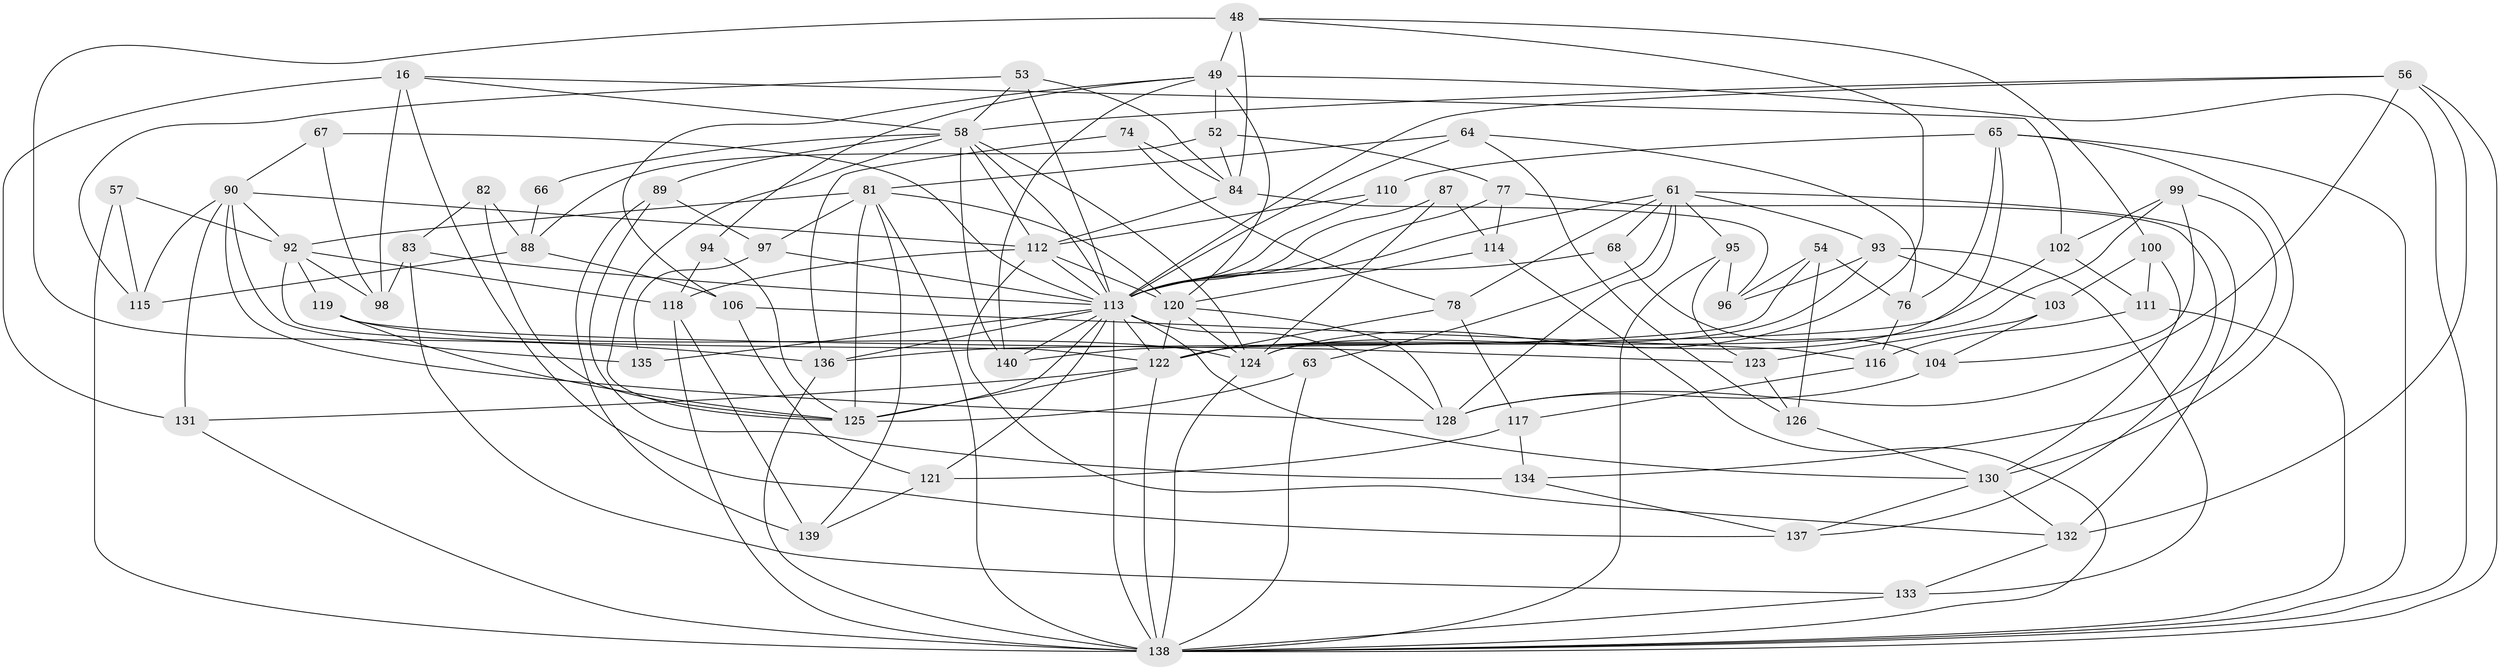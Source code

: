 // original degree distribution, {4: 1.0}
// Generated by graph-tools (version 1.1) at 2025/56/03/09/25 04:56:58]
// undirected, 70 vertices, 177 edges
graph export_dot {
graph [start="1"]
  node [color=gray90,style=filled];
  16 [super="+8"];
  48 [super="+4"];
  49 [super="+1+28"];
  52;
  53 [super="+36"];
  54;
  56 [super="+17"];
  57;
  58 [super="+25+9+43"];
  61 [super="+27"];
  63;
  64;
  65 [super="+26"];
  66;
  67;
  68;
  74;
  76;
  77 [super="+72"];
  78;
  81 [super="+41+55"];
  82;
  83;
  84 [super="+45"];
  87;
  88 [super="+24"];
  89;
  90 [super="+15+32+71"];
  92 [super="+40"];
  93 [super="+79"];
  94;
  95;
  96;
  97 [super="+46"];
  98;
  99;
  100;
  102;
  103;
  104 [super="+37"];
  106;
  110;
  111;
  112 [super="+6+14+19"];
  113 [super="+2+51+22+30+60+107+105"];
  114;
  115;
  116;
  117;
  118 [super="+75"];
  119;
  120 [super="+38+109"];
  121;
  122 [super="+20+108"];
  123;
  124 [super="+101"];
  125 [super="+86"];
  126;
  128 [super="+70"];
  130 [super="+47"];
  131 [super="+129"];
  132 [super="+35"];
  133;
  134;
  135;
  136 [super="+44"];
  137;
  138 [super="+34+62+127"];
  139;
  140;
  16 -- 131 [weight=2];
  16 -- 98;
  16 -- 137;
  16 -- 102;
  16 -- 58;
  48 -- 136;
  48 -- 100;
  48 -- 49 [weight=2];
  48 -- 124;
  48 -- 84;
  49 -- 106;
  49 -- 138;
  49 -- 140;
  49 -- 52;
  49 -- 94;
  49 -- 120;
  52 -- 88;
  52 -- 84;
  52 -- 77;
  53 -- 113 [weight=2];
  53 -- 58 [weight=2];
  53 -- 115;
  53 -- 84;
  54 -- 140;
  54 -- 96;
  54 -- 126;
  54 -- 76;
  56 -- 132 [weight=2];
  56 -- 128;
  56 -- 113;
  56 -- 58;
  56 -- 138;
  57 -- 115;
  57 -- 92;
  57 -- 138 [weight=2];
  58 -- 66 [weight=3];
  58 -- 112 [weight=2];
  58 -- 140;
  58 -- 113;
  58 -- 89;
  58 -- 125;
  58 -- 124;
  61 -- 78;
  61 -- 93;
  61 -- 128;
  61 -- 63;
  61 -- 132;
  61 -- 68;
  61 -- 95;
  61 -- 113;
  63 -- 125;
  63 -- 138 [weight=2];
  64 -- 126;
  64 -- 81;
  64 -- 76;
  64 -- 113;
  65 -- 124;
  65 -- 110 [weight=2];
  65 -- 76;
  65 -- 130;
  65 -- 138;
  66 -- 88;
  67 -- 113 [weight=2];
  67 -- 98;
  67 -- 90;
  68 -- 104 [weight=2];
  68 -- 113;
  74 -- 78;
  74 -- 136 [weight=2];
  74 -- 84;
  76 -- 116;
  77 -- 137;
  77 -- 114;
  77 -- 113 [weight=3];
  78 -- 117;
  78 -- 122;
  81 -- 139;
  81 -- 138 [weight=2];
  81 -- 125;
  81 -- 97;
  81 -- 120;
  81 -- 92;
  82 -- 125;
  82 -- 88 [weight=2];
  82 -- 83;
  83 -- 98;
  83 -- 133;
  83 -- 113;
  84 -- 96;
  84 -- 112;
  87 -- 114;
  87 -- 113 [weight=2];
  87 -- 124;
  88 -- 106;
  88 -- 115;
  89 -- 139;
  89 -- 134;
  89 -- 97;
  90 -- 92 [weight=2];
  90 -- 112;
  90 -- 135;
  90 -- 115;
  90 -- 131 [weight=2];
  90 -- 128 [weight=2];
  92 -- 118;
  92 -- 98;
  92 -- 119;
  92 -- 122;
  93 -- 103;
  93 -- 133;
  93 -- 122 [weight=2];
  93 -- 96;
  94 -- 118 [weight=2];
  94 -- 125;
  95 -- 96;
  95 -- 123;
  95 -- 138;
  97 -- 135 [weight=2];
  97 -- 113 [weight=2];
  99 -- 102;
  99 -- 134;
  99 -- 104;
  99 -- 122;
  100 -- 103;
  100 -- 111;
  100 -- 130;
  102 -- 136;
  102 -- 111;
  103 -- 123;
  103 -- 104;
  104 -- 128 [weight=2];
  106 -- 116;
  106 -- 121;
  110 -- 112;
  110 -- 113;
  111 -- 116;
  111 -- 138;
  112 -- 118;
  112 -- 132;
  112 -- 113;
  112 -- 120 [weight=2];
  113 -- 135;
  113 -- 140;
  113 -- 128;
  113 -- 122;
  113 -- 125 [weight=3];
  113 -- 136;
  113 -- 121;
  113 -- 138;
  113 -- 130;
  114 -- 138;
  114 -- 120;
  116 -- 117;
  117 -- 134;
  117 -- 121;
  118 -- 139;
  118 -- 138;
  119 -- 123;
  119 -- 124;
  119 -- 125;
  120 -- 128;
  120 -- 122 [weight=2];
  120 -- 124 [weight=2];
  121 -- 139;
  122 -- 131;
  122 -- 125;
  122 -- 138 [weight=2];
  123 -- 126;
  124 -- 138;
  126 -- 130;
  130 -- 137;
  130 -- 132;
  131 -- 138;
  132 -- 133;
  133 -- 138;
  134 -- 137;
  136 -- 138;
}
